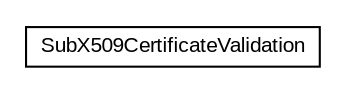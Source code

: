 #!/usr/local/bin/dot
#
# Class diagram 
# Generated by UMLGraph version R5_6-24-gf6e263 (http://www.umlgraph.org/)
#

digraph G {
	edge [fontname="arial",fontsize=10,labelfontname="arial",labelfontsize=10];
	node [fontname="arial",fontsize=10,shape=plaintext];
	nodesep=0.25;
	ranksep=0.5;
	// eu.europa.esig.dss.validation.process.bbb.xcv.sub.SubX509CertificateValidation
	c38406 [label=<<table title="eu.europa.esig.dss.validation.process.bbb.xcv.sub.SubX509CertificateValidation" border="0" cellborder="1" cellspacing="0" cellpadding="2" port="p" href="./SubX509CertificateValidation.html">
		<tr><td><table border="0" cellspacing="0" cellpadding="1">
<tr><td align="center" balign="center"> SubX509CertificateValidation </td></tr>
		</table></td></tr>
		</table>>, URL="./SubX509CertificateValidation.html", fontname="arial", fontcolor="black", fontsize=10.0];
}

